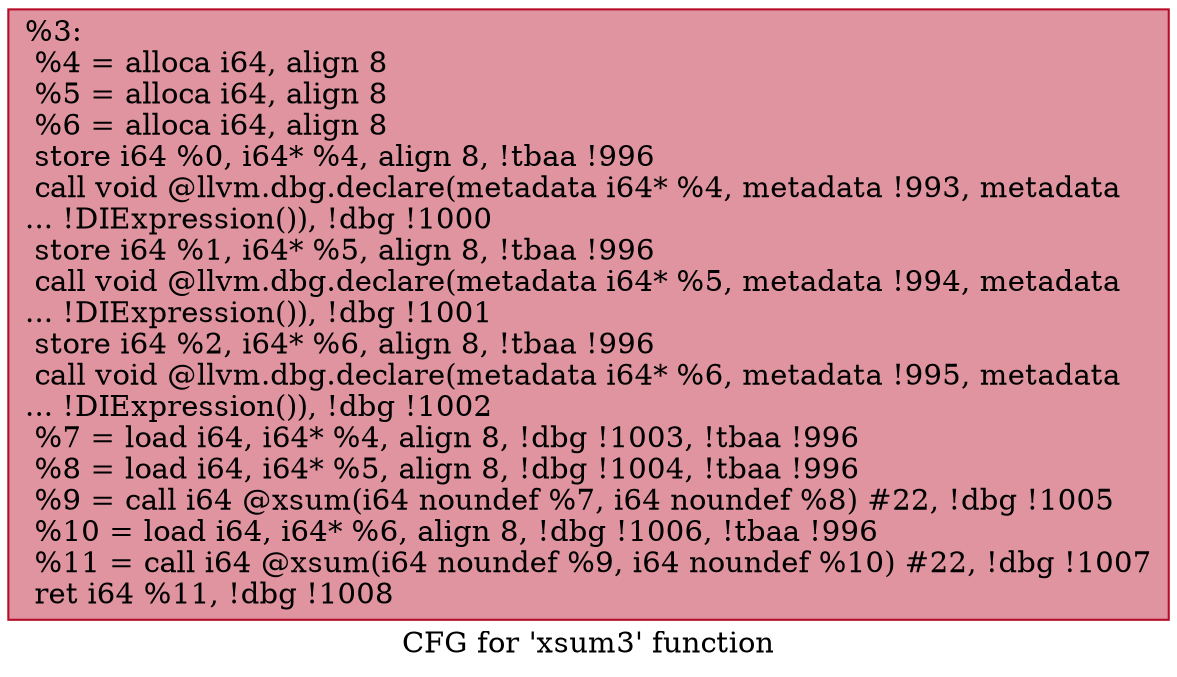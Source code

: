digraph "CFG for 'xsum3' function" {
	label="CFG for 'xsum3' function";

	Node0x145f230 [shape=record,color="#b70d28ff", style=filled, fillcolor="#b70d2870",label="{%3:\l  %4 = alloca i64, align 8\l  %5 = alloca i64, align 8\l  %6 = alloca i64, align 8\l  store i64 %0, i64* %4, align 8, !tbaa !996\l  call void @llvm.dbg.declare(metadata i64* %4, metadata !993, metadata\l... !DIExpression()), !dbg !1000\l  store i64 %1, i64* %5, align 8, !tbaa !996\l  call void @llvm.dbg.declare(metadata i64* %5, metadata !994, metadata\l... !DIExpression()), !dbg !1001\l  store i64 %2, i64* %6, align 8, !tbaa !996\l  call void @llvm.dbg.declare(metadata i64* %6, metadata !995, metadata\l... !DIExpression()), !dbg !1002\l  %7 = load i64, i64* %4, align 8, !dbg !1003, !tbaa !996\l  %8 = load i64, i64* %5, align 8, !dbg !1004, !tbaa !996\l  %9 = call i64 @xsum(i64 noundef %7, i64 noundef %8) #22, !dbg !1005\l  %10 = load i64, i64* %6, align 8, !dbg !1006, !tbaa !996\l  %11 = call i64 @xsum(i64 noundef %9, i64 noundef %10) #22, !dbg !1007\l  ret i64 %11, !dbg !1008\l}"];
}
